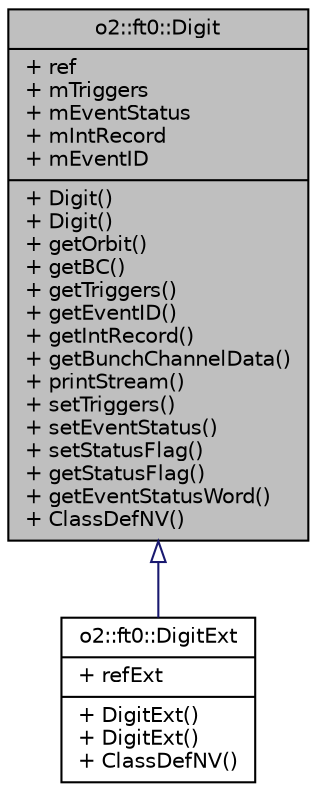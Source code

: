 digraph "o2::ft0::Digit"
{
 // INTERACTIVE_SVG=YES
  bgcolor="transparent";
  edge [fontname="Helvetica",fontsize="10",labelfontname="Helvetica",labelfontsize="10"];
  node [fontname="Helvetica",fontsize="10",shape=record];
  Node0 [label="{o2::ft0::Digit\n|+ ref\l+ mTriggers\l+ mEventStatus\l+ mIntRecord\l+ mEventID\l|+ Digit()\l+ Digit()\l+ getOrbit()\l+ getBC()\l+ getTriggers()\l+ getEventID()\l+ getIntRecord()\l+ getBunchChannelData()\l+ printStream()\l+ setTriggers()\l+ setEventStatus()\l+ setStatusFlag()\l+ getStatusFlag()\l+ getEventStatusWord()\l+ ClassDefNV()\l}",height=0.2,width=0.4,color="black", fillcolor="grey75", style="filled", fontcolor="black"];
  Node0 -> Node1 [dir="back",color="midnightblue",fontsize="10",style="solid",arrowtail="onormal",fontname="Helvetica"];
  Node1 [label="{o2::ft0::DigitExt\n|+ refExt\l|+ DigitExt()\l+ DigitExt()\l+ ClassDefNV()\l}",height=0.2,width=0.4,color="black",URL="$dc/d15/structo2_1_1ft0_1_1DigitExt.html"];
}
